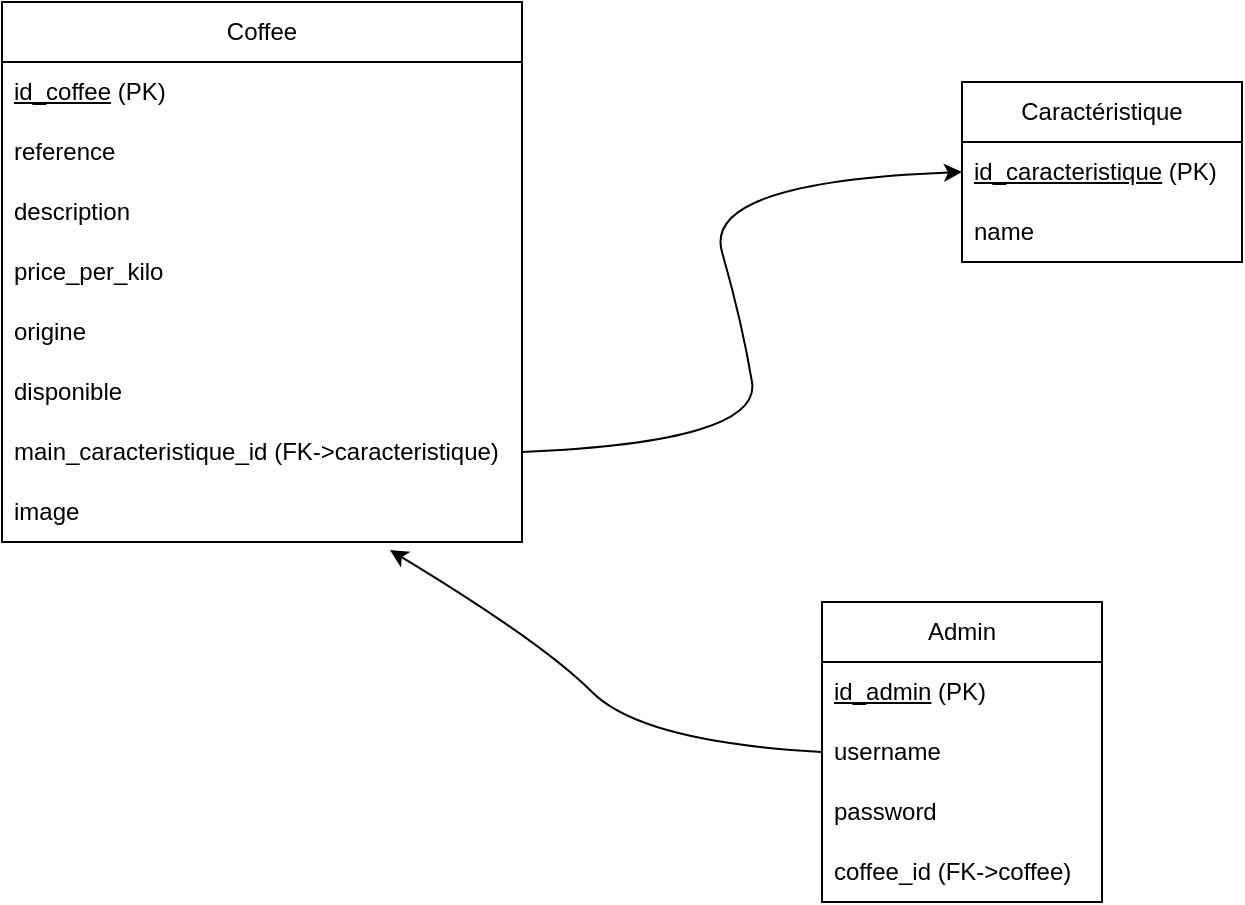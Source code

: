 <mxfile>
    <diagram id="VO9foJdu3KhbkhmXslFS" name="Page-1">
        <mxGraphModel dx="1456" dy="787" grid="1" gridSize="10" guides="1" tooltips="1" connect="1" arrows="1" fold="1" page="1" pageScale="1" pageWidth="827" pageHeight="1169" math="0" shadow="0">
            <root>
                <mxCell id="0"/>
                <mxCell id="1" parent="0"/>
                <mxCell id="54" value="Coffee" style="swimlane;fontStyle=0;childLayout=stackLayout;horizontal=1;startSize=30;horizontalStack=0;resizeParent=1;resizeParentMax=0;resizeLast=0;collapsible=1;marginBottom=0;whiteSpace=wrap;html=1;" vertex="1" parent="1">
                    <mxGeometry x="10" y="40" width="260" height="270" as="geometry"/>
                </mxCell>
                <mxCell id="55" value="&lt;u&gt;id_coffee&lt;/u&gt; (PK)" style="text;strokeColor=none;fillColor=none;align=left;verticalAlign=middle;spacingLeft=4;spacingRight=4;overflow=hidden;points=[[0,0.5],[1,0.5]];portConstraint=eastwest;rotatable=0;whiteSpace=wrap;html=1;" vertex="1" parent="54">
                    <mxGeometry y="30" width="260" height="30" as="geometry"/>
                </mxCell>
                <mxCell id="56" value="reference" style="text;strokeColor=none;fillColor=none;align=left;verticalAlign=middle;spacingLeft=4;spacingRight=4;overflow=hidden;points=[[0,0.5],[1,0.5]];portConstraint=eastwest;rotatable=0;whiteSpace=wrap;html=1;" vertex="1" parent="54">
                    <mxGeometry y="60" width="260" height="30" as="geometry"/>
                </mxCell>
                <mxCell id="57" value="description" style="text;strokeColor=none;fillColor=none;align=left;verticalAlign=middle;spacingLeft=4;spacingRight=4;overflow=hidden;points=[[0,0.5],[1,0.5]];portConstraint=eastwest;rotatable=0;whiteSpace=wrap;html=1;" vertex="1" parent="54">
                    <mxGeometry y="90" width="260" height="30" as="geometry"/>
                </mxCell>
                <mxCell id="58" value="price_per_kilo" style="text;strokeColor=none;fillColor=none;align=left;verticalAlign=middle;spacingLeft=4;spacingRight=4;overflow=hidden;points=[[0,0.5],[1,0.5]];portConstraint=eastwest;rotatable=0;whiteSpace=wrap;html=1;" vertex="1" parent="54">
                    <mxGeometry y="120" width="260" height="30" as="geometry"/>
                </mxCell>
                <mxCell id="59" value="origine" style="text;strokeColor=none;fillColor=none;align=left;verticalAlign=middle;spacingLeft=4;spacingRight=4;overflow=hidden;points=[[0,0.5],[1,0.5]];portConstraint=eastwest;rotatable=0;whiteSpace=wrap;html=1;" vertex="1" parent="54">
                    <mxGeometry y="150" width="260" height="30" as="geometry"/>
                </mxCell>
                <mxCell id="60" value="disponible" style="text;strokeColor=none;fillColor=none;align=left;verticalAlign=middle;spacingLeft=4;spacingRight=4;overflow=hidden;points=[[0,0.5],[1,0.5]];portConstraint=eastwest;rotatable=0;whiteSpace=wrap;html=1;" vertex="1" parent="54">
                    <mxGeometry y="180" width="260" height="30" as="geometry"/>
                </mxCell>
                <mxCell id="61" value="main_caracteristique_id (FK-&amp;gt;caracteristique)" style="text;strokeColor=none;fillColor=none;align=left;verticalAlign=middle;spacingLeft=4;spacingRight=4;overflow=hidden;points=[[0,0.5],[1,0.5]];portConstraint=eastwest;rotatable=0;whiteSpace=wrap;html=1;" vertex="1" parent="54">
                    <mxGeometry y="210" width="260" height="30" as="geometry"/>
                </mxCell>
                <mxCell id="62" value="image" style="text;strokeColor=none;fillColor=none;align=left;verticalAlign=middle;spacingLeft=4;spacingRight=4;overflow=hidden;points=[[0,0.5],[1,0.5]];portConstraint=eastwest;rotatable=0;whiteSpace=wrap;html=1;" vertex="1" parent="54">
                    <mxGeometry y="240" width="260" height="30" as="geometry"/>
                </mxCell>
                <mxCell id="63" value="Admin" style="swimlane;fontStyle=0;childLayout=stackLayout;horizontal=1;startSize=30;horizontalStack=0;resizeParent=1;resizeParentMax=0;resizeLast=0;collapsible=1;marginBottom=0;whiteSpace=wrap;html=1;" vertex="1" parent="1">
                    <mxGeometry x="420" y="340" width="140" height="150" as="geometry"/>
                </mxCell>
                <mxCell id="64" value="&lt;span style=&quot;color: rgb(0, 0, 0);&quot;&gt;&lt;u&gt;id_admin&lt;/u&gt;&lt;/span&gt;&lt;span style=&quot;color: rgb(0, 0, 0);&quot;&gt; (PK)&lt;/span&gt;" style="text;strokeColor=none;fillColor=none;align=left;verticalAlign=middle;spacingLeft=4;spacingRight=4;overflow=hidden;points=[[0,0.5],[1,0.5]];portConstraint=eastwest;rotatable=0;whiteSpace=wrap;html=1;" vertex="1" parent="63">
                    <mxGeometry y="30" width="140" height="30" as="geometry"/>
                </mxCell>
                <mxCell id="65" value="username" style="text;strokeColor=none;fillColor=none;align=left;verticalAlign=middle;spacingLeft=4;spacingRight=4;overflow=hidden;points=[[0,0.5],[1,0.5]];portConstraint=eastwest;rotatable=0;whiteSpace=wrap;html=1;" vertex="1" parent="63">
                    <mxGeometry y="60" width="140" height="30" as="geometry"/>
                </mxCell>
                <mxCell id="66" value="password" style="text;strokeColor=none;fillColor=none;align=left;verticalAlign=middle;spacingLeft=4;spacingRight=4;overflow=hidden;points=[[0,0.5],[1,0.5]];portConstraint=eastwest;rotatable=0;whiteSpace=wrap;html=1;" vertex="1" parent="63">
                    <mxGeometry y="90" width="140" height="30" as="geometry"/>
                </mxCell>
                <mxCell id="84" value="coffee_id (FK-&amp;gt;coffee)" style="text;strokeColor=none;fillColor=none;align=left;verticalAlign=middle;spacingLeft=4;spacingRight=4;overflow=hidden;points=[[0,0.5],[1,0.5]];portConstraint=eastwest;rotatable=0;whiteSpace=wrap;html=1;" vertex="1" parent="63">
                    <mxGeometry y="120" width="140" height="30" as="geometry"/>
                </mxCell>
                <mxCell id="67" value="Caractéristique" style="swimlane;fontStyle=0;childLayout=stackLayout;horizontal=1;startSize=30;horizontalStack=0;resizeParent=1;resizeParentMax=0;resizeLast=0;collapsible=1;marginBottom=0;whiteSpace=wrap;html=1;" vertex="1" parent="1">
                    <mxGeometry x="490" y="80" width="140" height="90" as="geometry"/>
                </mxCell>
                <mxCell id="68" value="&lt;span style=&quot;color: rgb(0, 0, 0);&quot;&gt;&lt;u&gt;id_caracteristique&lt;/u&gt;&lt;/span&gt;&lt;span style=&quot;color: rgb(0, 0, 0);&quot;&gt;&amp;nbsp;(PK)&lt;/span&gt;" style="text;strokeColor=none;fillColor=none;align=left;verticalAlign=middle;spacingLeft=4;spacingRight=4;overflow=hidden;points=[[0,0.5],[1,0.5]];portConstraint=eastwest;rotatable=0;whiteSpace=wrap;html=1;" vertex="1" parent="67">
                    <mxGeometry y="30" width="140" height="30" as="geometry"/>
                </mxCell>
                <mxCell id="69" value="name" style="text;strokeColor=none;fillColor=none;align=left;verticalAlign=middle;spacingLeft=4;spacingRight=4;overflow=hidden;points=[[0,0.5],[1,0.5]];portConstraint=eastwest;rotatable=0;whiteSpace=wrap;html=1;" vertex="1" parent="67">
                    <mxGeometry y="60" width="140" height="30" as="geometry"/>
                </mxCell>
                <mxCell id="82" value="" style="curved=1;endArrow=classic;html=1;exitX=1;exitY=0.5;exitDx=0;exitDy=0;entryX=0;entryY=0.5;entryDx=0;entryDy=0;" edge="1" parent="1" source="61" target="68">
                    <mxGeometry width="50" height="50" relative="1" as="geometry">
                        <mxPoint x="364" y="220" as="sourcePoint"/>
                        <mxPoint x="414" y="170" as="targetPoint"/>
                        <Array as="points">
                            <mxPoint x="390" y="260"/>
                            <mxPoint x="380" y="200"/>
                            <mxPoint x="360" y="130"/>
                        </Array>
                    </mxGeometry>
                </mxCell>
                <mxCell id="83" value="" style="curved=1;endArrow=classic;html=1;entryX=0.746;entryY=1.133;entryDx=0;entryDy=0;entryPerimeter=0;exitX=0;exitY=0.5;exitDx=0;exitDy=0;" edge="1" parent="1" source="65" target="62">
                    <mxGeometry width="50" height="50" relative="1" as="geometry">
                        <mxPoint x="280" y="410" as="sourcePoint"/>
                        <mxPoint x="330" y="360" as="targetPoint"/>
                        <Array as="points">
                            <mxPoint x="330" y="410"/>
                            <mxPoint x="280" y="360"/>
                        </Array>
                    </mxGeometry>
                </mxCell>
            </root>
        </mxGraphModel>
    </diagram>
</mxfile>